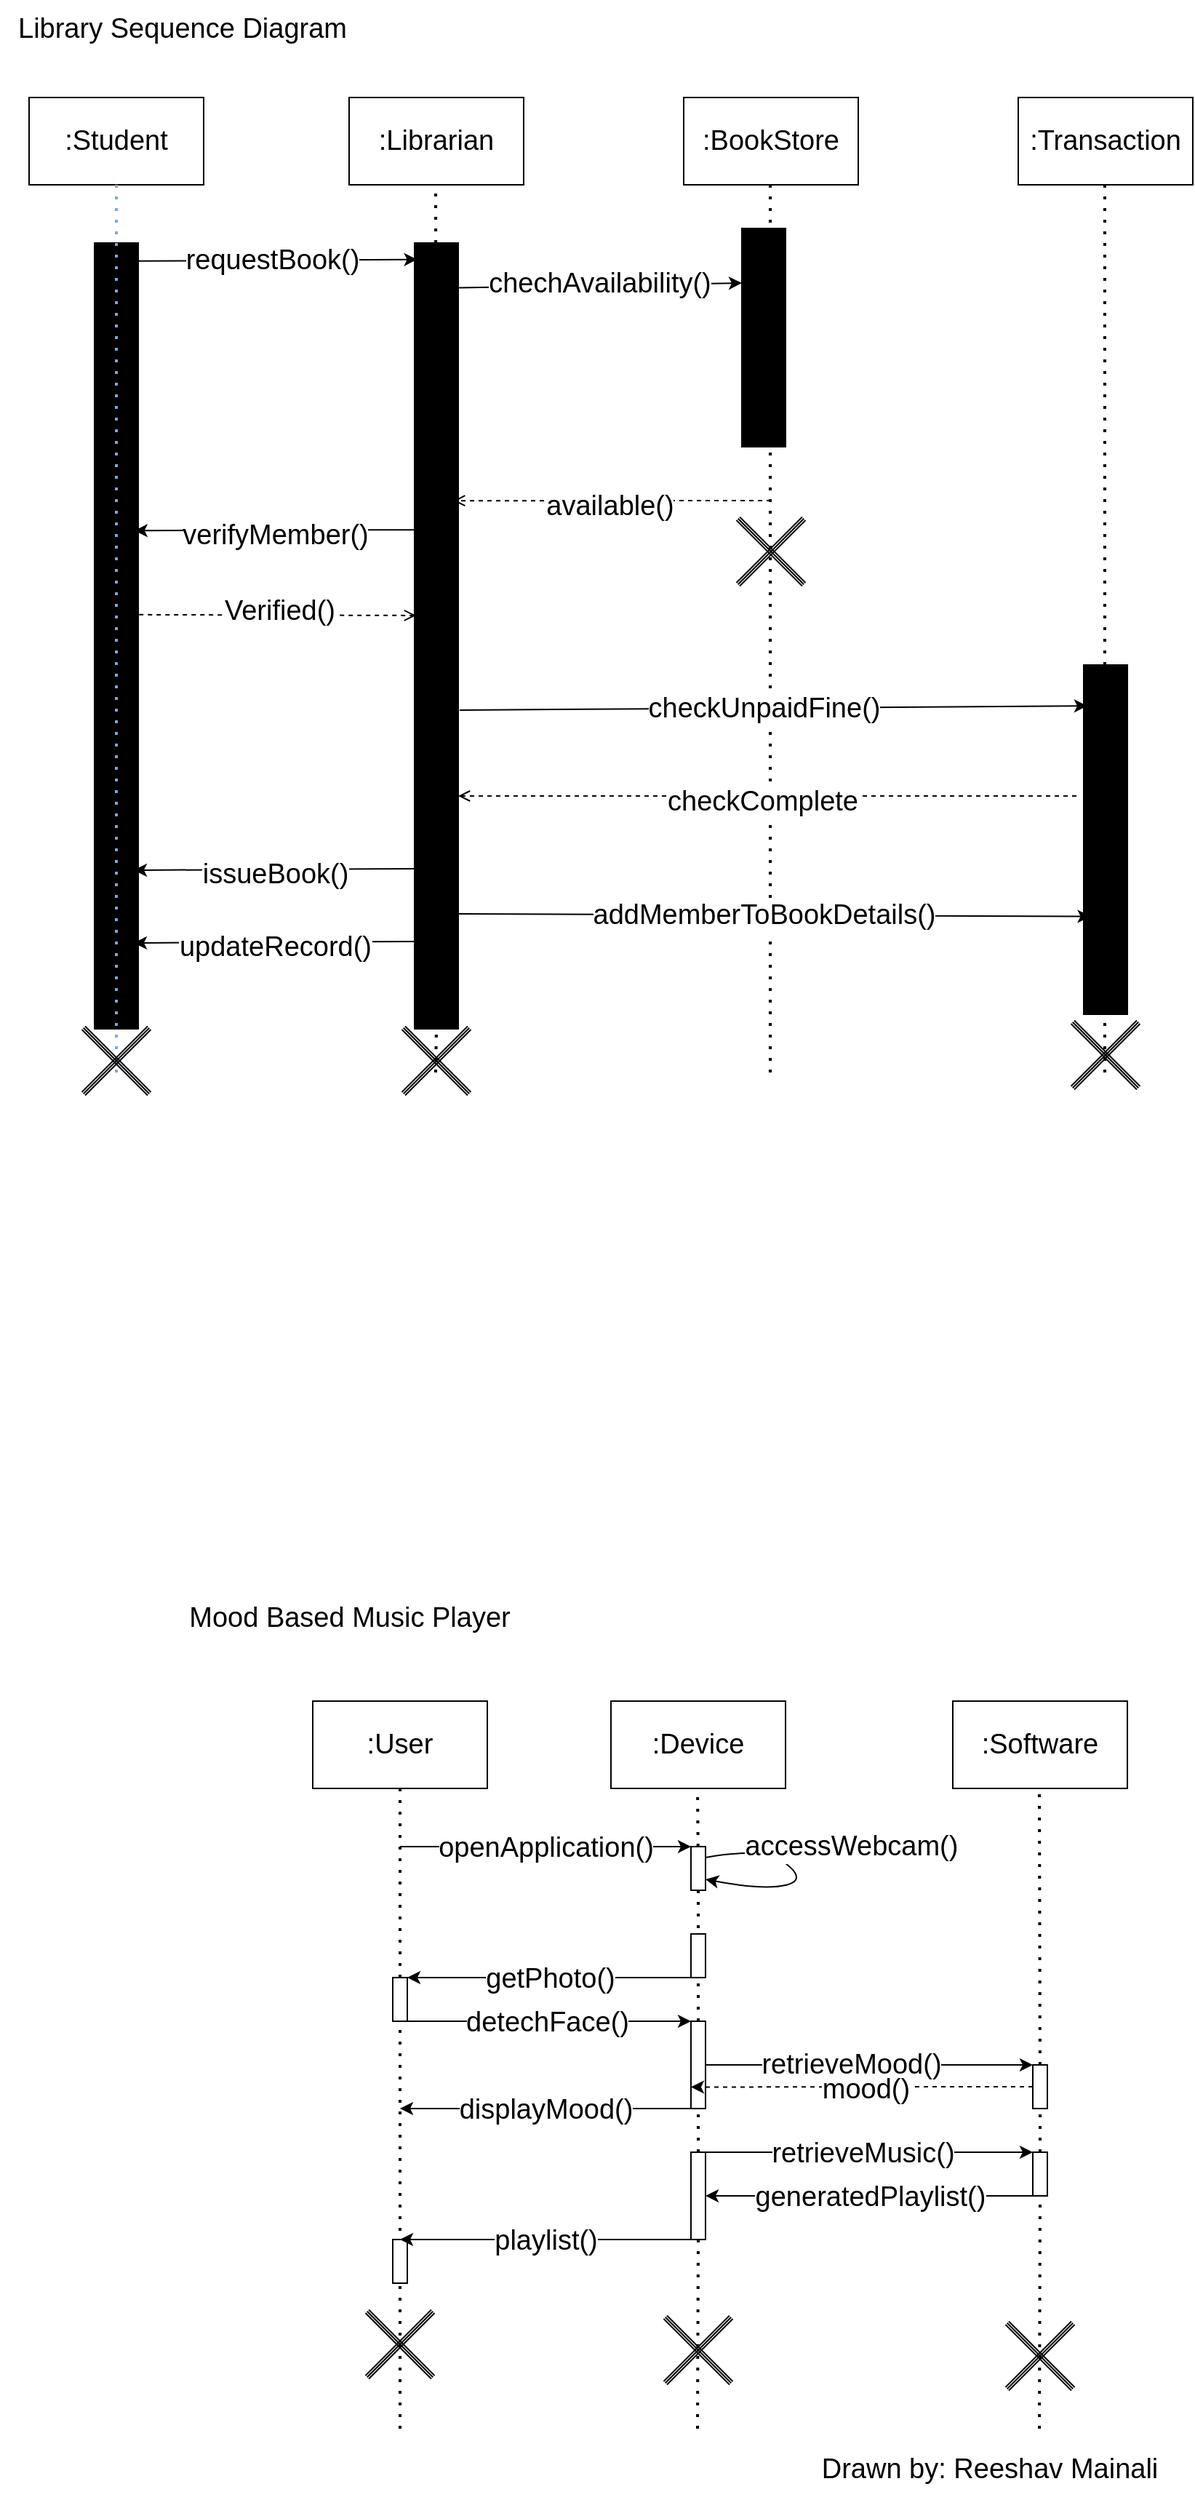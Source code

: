 <mxfile>
    <diagram name="Page-1" id="gF47ZrCPspih5D5STg21">
        <mxGraphModel dx="1275" dy="1178" grid="1" gridSize="10" guides="1" tooltips="1" connect="1" arrows="0" fold="1" page="1" pageScale="1" pageWidth="850" pageHeight="1100" math="0" shadow="0">
            <root>
                <mxCell id="0"/>
                <mxCell id="1" parent="0"/>
                <mxCell id="yREjnrGovYr2z1x9iULT-10" value="" style="rounded=0;whiteSpace=wrap;html=1;fillColor=#000000;fontSize=19;" parent="1" vertex="1">
                    <mxGeometry x="290" y="200" width="30" height="540" as="geometry"/>
                </mxCell>
                <mxCell id="yREjnrGovYr2z1x9iULT-9" value="" style="rounded=0;whiteSpace=wrap;html=1;fillColor=#000000;fontSize=19;" parent="1" vertex="1">
                    <mxGeometry x="70" y="200" width="30" height="540" as="geometry"/>
                </mxCell>
                <mxCell id="yREjnrGovYr2z1x9iULT-1" value="&lt;font style=&quot;font-size: 19px;&quot;&gt;:Student&lt;/font&gt;" style="rounded=0;whiteSpace=wrap;html=1;fontSize=19;" parent="1" vertex="1">
                    <mxGeometry x="25" y="100" width="120" height="60" as="geometry"/>
                </mxCell>
                <mxCell id="yREjnrGovYr2z1x9iULT-2" value="&lt;font style=&quot;font-size: 19px;&quot;&gt;:Librarian&lt;/font&gt;" style="rounded=0;whiteSpace=wrap;html=1;fontSize=19;" parent="1" vertex="1">
                    <mxGeometry x="245" y="100" width="120" height="60" as="geometry"/>
                </mxCell>
                <mxCell id="yREjnrGovYr2z1x9iULT-3" value="&lt;font style=&quot;font-size: 19px;&quot;&gt;:BookStore&lt;/font&gt;" style="rounded=0;whiteSpace=wrap;html=1;fontSize=19;" parent="1" vertex="1">
                    <mxGeometry x="475" y="100" width="120" height="60" as="geometry"/>
                </mxCell>
                <mxCell id="yREjnrGovYr2z1x9iULT-4" value="&lt;font style=&quot;font-size: 19px;&quot;&gt;:Transaction&lt;/font&gt;" style="rounded=0;whiteSpace=wrap;html=1;fontSize=19;" parent="1" vertex="1">
                    <mxGeometry x="705" y="100" width="120" height="60" as="geometry"/>
                </mxCell>
                <mxCell id="yREjnrGovYr2z1x9iULT-5" value="" style="endArrow=none;dashed=1;html=1;dashPattern=1 3;strokeWidth=2;rounded=0;entryX=0.5;entryY=1;entryDx=0;entryDy=0;strokeColor=#7EA6E0;fontSize=19;" parent="1" target="yREjnrGovYr2z1x9iULT-1" edge="1">
                    <mxGeometry width="50" height="50" relative="1" as="geometry">
                        <mxPoint x="85" y="770" as="sourcePoint"/>
                        <mxPoint x="95" y="280" as="targetPoint"/>
                    </mxGeometry>
                </mxCell>
                <mxCell id="yREjnrGovYr2z1x9iULT-6" value="" style="endArrow=none;dashed=1;html=1;dashPattern=1 3;strokeWidth=2;rounded=0;entryX=0.5;entryY=1;entryDx=0;entryDy=0;fontSize=19;" parent="1" source="yREjnrGovYr2z1x9iULT-10" edge="1">
                    <mxGeometry width="50" height="50" relative="1" as="geometry">
                        <mxPoint x="304.5" y="770" as="sourcePoint"/>
                        <mxPoint x="304.5" y="160" as="targetPoint"/>
                    </mxGeometry>
                </mxCell>
                <mxCell id="yREjnrGovYr2z1x9iULT-7" value="" style="endArrow=none;dashed=1;html=1;dashPattern=1 3;strokeWidth=2;rounded=0;entryX=0.5;entryY=1;entryDx=0;entryDy=0;fontSize=19;" parent="1" edge="1">
                    <mxGeometry width="50" height="50" relative="1" as="geometry">
                        <mxPoint x="534.5" y="770" as="sourcePoint"/>
                        <mxPoint x="534.5" y="160" as="targetPoint"/>
                    </mxGeometry>
                </mxCell>
                <mxCell id="yREjnrGovYr2z1x9iULT-8" value="" style="endArrow=none;dashed=1;html=1;dashPattern=1 3;strokeWidth=2;rounded=0;entryX=0.5;entryY=1;entryDx=0;entryDy=0;fontSize=19;" parent="1" edge="1">
                    <mxGeometry width="50" height="50" relative="1" as="geometry">
                        <mxPoint x="764.5" y="770" as="sourcePoint"/>
                        <mxPoint x="764.5" y="160" as="targetPoint"/>
                    </mxGeometry>
                </mxCell>
                <mxCell id="yREjnrGovYr2z1x9iULT-11" value="" style="endArrow=none;dashed=1;html=1;dashPattern=1 3;strokeWidth=2;rounded=0;entryX=0.5;entryY=1;entryDx=0;entryDy=0;fontSize=19;" parent="1" target="yREjnrGovYr2z1x9iULT-10" edge="1">
                    <mxGeometry width="50" height="50" relative="1" as="geometry">
                        <mxPoint x="304.5" y="770" as="sourcePoint"/>
                        <mxPoint x="304.5" y="160" as="targetPoint"/>
                    </mxGeometry>
                </mxCell>
                <mxCell id="yREjnrGovYr2z1x9iULT-12" value="" style="rounded=0;whiteSpace=wrap;html=1;fillColor=#000000;fontSize=19;" parent="1" vertex="1">
                    <mxGeometry x="515" y="190" width="30" height="150" as="geometry"/>
                </mxCell>
                <mxCell id="yREjnrGovYr2z1x9iULT-13" value="" style="rounded=0;whiteSpace=wrap;html=1;fillColor=#000000;fontSize=19;" parent="1" vertex="1">
                    <mxGeometry x="750" y="490" width="30" height="240" as="geometry"/>
                </mxCell>
                <mxCell id="yREjnrGovYr2z1x9iULT-14" value="" style="endArrow=classic;html=1;rounded=0;exitX=0.94;exitY=0.023;exitDx=0;exitDy=0;exitPerimeter=0;entryX=0.06;entryY=0.021;entryDx=0;entryDy=0;entryPerimeter=0;fontSize=19;" parent="1" source="yREjnrGovYr2z1x9iULT-9" target="yREjnrGovYr2z1x9iULT-10" edge="1">
                    <mxGeometry width="50" height="50" relative="1" as="geometry">
                        <mxPoint x="155" y="260" as="sourcePoint"/>
                        <mxPoint x="205" y="210" as="targetPoint"/>
                    </mxGeometry>
                </mxCell>
                <mxCell id="yREjnrGovYr2z1x9iULT-15" value="&lt;span style=&quot;font-size: 19px;&quot;&gt;requestBook()&lt;/span&gt;" style="edgeLabel;html=1;align=center;verticalAlign=middle;resizable=0;points=[];fontSize=19;" parent="yREjnrGovYr2z1x9iULT-14" vertex="1" connectable="0">
                    <mxGeometry x="-0.033" relative="1" as="geometry">
                        <mxPoint as="offset"/>
                    </mxGeometry>
                </mxCell>
                <mxCell id="yREjnrGovYr2z1x9iULT-16" value="" style="endArrow=classic;html=1;rounded=0;entryX=0;entryY=0.25;entryDx=0;entryDy=0;exitX=1.02;exitY=0.057;exitDx=0;exitDy=0;exitPerimeter=0;fontSize=19;" parent="1" source="yREjnrGovYr2z1x9iULT-10" target="yREjnrGovYr2z1x9iULT-12" edge="1">
                    <mxGeometry width="50" height="50" relative="1" as="geometry">
                        <mxPoint x="195" y="480" as="sourcePoint"/>
                        <mxPoint x="245" y="430" as="targetPoint"/>
                    </mxGeometry>
                </mxCell>
                <mxCell id="yREjnrGovYr2z1x9iULT-17" value="&lt;font style=&quot;font-size: 19px;&quot;&gt;chechAvailability()&lt;/font&gt;" style="edgeLabel;html=1;align=center;verticalAlign=middle;resizable=0;points=[];fontSize=19;" parent="yREjnrGovYr2z1x9iULT-16" vertex="1" connectable="0">
                    <mxGeometry x="-0.01" y="1" relative="1" as="geometry">
                        <mxPoint as="offset"/>
                    </mxGeometry>
                </mxCell>
                <mxCell id="yREjnrGovYr2z1x9iULT-18" value="" style="endArrow=open;html=1;rounded=0;entryX=0.887;entryY=0.328;entryDx=0;entryDy=0;entryPerimeter=0;endFill=0;dashed=1;fontSize=19;" parent="1" target="yREjnrGovYr2z1x9iULT-10" edge="1">
                    <mxGeometry width="50" height="50" relative="1" as="geometry">
                        <mxPoint x="535" y="377" as="sourcePoint"/>
                        <mxPoint x="455" y="330" as="targetPoint"/>
                    </mxGeometry>
                </mxCell>
                <mxCell id="yREjnrGovYr2z1x9iULT-19" value="&lt;font style=&quot;font-size: 19px;&quot;&gt;available()&lt;/font&gt;" style="edgeLabel;html=1;align=center;verticalAlign=middle;resizable=0;points=[];fontSize=19;" parent="yREjnrGovYr2z1x9iULT-18" vertex="1" connectable="0">
                    <mxGeometry x="0.018" y="4" relative="1" as="geometry">
                        <mxPoint as="offset"/>
                    </mxGeometry>
                </mxCell>
                <mxCell id="yREjnrGovYr2z1x9iULT-21" value="" style="pointerEvents=1;verticalLabelPosition=bottom;shadow=0;dashed=0;align=center;html=1;verticalAlign=top;shape=mxgraph.electrical.inductors.iron_core;rotation=45;fontSize=19;" parent="1" vertex="1">
                    <mxGeometry x="503" y="410" width="64" height="4" as="geometry"/>
                </mxCell>
                <mxCell id="yREjnrGovYr2z1x9iULT-22" value="" style="pointerEvents=1;verticalLabelPosition=bottom;shadow=0;dashed=0;align=center;html=1;verticalAlign=top;shape=mxgraph.electrical.inductors.iron_core;rotation=-45;fontSize=19;" parent="1" vertex="1">
                    <mxGeometry x="503" y="410" width="64" height="4" as="geometry"/>
                </mxCell>
                <mxCell id="yREjnrGovYr2z1x9iULT-23" value="" style="endArrow=classic;html=1;rounded=0;entryX=0.913;entryY=0.366;entryDx=0;entryDy=0;entryPerimeter=0;exitX=0.007;exitY=0.365;exitDx=0;exitDy=0;exitPerimeter=0;fontSize=19;" parent="1" source="yREjnrGovYr2z1x9iULT-10" target="yREjnrGovYr2z1x9iULT-9" edge="1">
                    <mxGeometry width="50" height="50" relative="1" as="geometry">
                        <mxPoint x="205" y="460" as="sourcePoint"/>
                        <mxPoint x="255" y="410" as="targetPoint"/>
                        <Array as="points"/>
                    </mxGeometry>
                </mxCell>
                <mxCell id="yREjnrGovYr2z1x9iULT-24" value="&lt;font style=&quot;font-size: 19px;&quot;&gt;verifyMember()&lt;/font&gt;" style="edgeLabel;html=1;align=center;verticalAlign=middle;resizable=0;points=[];fontSize=19;" parent="yREjnrGovYr2z1x9iULT-23" vertex="1" connectable="0">
                    <mxGeometry x="0.0" y="3" relative="1" as="geometry">
                        <mxPoint as="offset"/>
                    </mxGeometry>
                </mxCell>
                <mxCell id="yREjnrGovYr2z1x9iULT-25" value="" style="endArrow=open;html=1;rounded=0;entryX=0.033;entryY=0.474;entryDx=0;entryDy=0;entryPerimeter=0;endFill=0;dashed=1;exitX=1.02;exitY=0.473;exitDx=0;exitDy=0;exitPerimeter=0;fontSize=19;" parent="1" source="yREjnrGovYr2z1x9iULT-9" target="yREjnrGovYr2z1x9iULT-10" edge="1">
                    <mxGeometry width="50" height="50" relative="1" as="geometry">
                        <mxPoint x="365" y="580" as="sourcePoint"/>
                        <mxPoint x="147" y="580" as="targetPoint"/>
                    </mxGeometry>
                </mxCell>
                <mxCell id="yREjnrGovYr2z1x9iULT-30" value="&lt;font style=&quot;font-size: 19px;&quot;&gt;Verified()&lt;/font&gt;" style="edgeLabel;html=1;align=center;verticalAlign=middle;resizable=0;points=[];fontSize=19;" parent="yREjnrGovYr2z1x9iULT-25" vertex="1" connectable="0">
                    <mxGeometry x="0.011" y="3" relative="1" as="geometry">
                        <mxPoint as="offset"/>
                    </mxGeometry>
                </mxCell>
                <mxCell id="yREjnrGovYr2z1x9iULT-31" value="" style="endArrow=classic;html=1;rounded=0;exitX=0.94;exitY=0.023;exitDx=0;exitDy=0;exitPerimeter=0;entryX=0.083;entryY=0.117;entryDx=0;entryDy=0;entryPerimeter=0;fontSize=19;" parent="1" target="yREjnrGovYr2z1x9iULT-13" edge="1">
                    <mxGeometry width="50" height="50" relative="1" as="geometry">
                        <mxPoint x="321" y="521" as="sourcePoint"/>
                        <mxPoint x="745" y="520" as="targetPoint"/>
                    </mxGeometry>
                </mxCell>
                <mxCell id="yREjnrGovYr2z1x9iULT-32" value="&lt;span style=&quot;font-size: 19px;&quot;&gt;checkUnpaidFine()&lt;/span&gt;" style="edgeLabel;html=1;align=center;verticalAlign=middle;resizable=0;points=[];fontSize=19;" parent="yREjnrGovYr2z1x9iULT-31" vertex="1" connectable="0">
                    <mxGeometry x="-0.033" relative="1" as="geometry">
                        <mxPoint as="offset"/>
                    </mxGeometry>
                </mxCell>
                <mxCell id="yREjnrGovYr2z1x9iULT-33" value="" style="endArrow=open;html=1;rounded=0;entryX=0.887;entryY=0.328;entryDx=0;entryDy=0;entryPerimeter=0;endFill=0;dashed=1;fontSize=19;" parent="1" edge="1">
                    <mxGeometry width="50" height="50" relative="1" as="geometry">
                        <mxPoint x="745" y="580" as="sourcePoint"/>
                        <mxPoint x="320" y="580" as="targetPoint"/>
                    </mxGeometry>
                </mxCell>
                <mxCell id="yREjnrGovYr2z1x9iULT-34" value="&lt;span style=&quot;font-size: 19px;&quot;&gt;checkComplete&lt;/span&gt;" style="edgeLabel;html=1;align=center;verticalAlign=middle;resizable=0;points=[];fontSize=19;" parent="yREjnrGovYr2z1x9iULT-33" vertex="1" connectable="0">
                    <mxGeometry x="0.018" y="4" relative="1" as="geometry">
                        <mxPoint as="offset"/>
                    </mxGeometry>
                </mxCell>
                <mxCell id="yREjnrGovYr2z1x9iULT-36" value="&lt;font style=&quot;font-size: 19px;&quot;&gt;:User&lt;/font&gt;" style="rounded=0;whiteSpace=wrap;html=1;fontSize=19;" parent="1" vertex="1">
                    <mxGeometry x="220" y="1202" width="120" height="60" as="geometry"/>
                </mxCell>
                <mxCell id="yREjnrGovYr2z1x9iULT-37" value="&lt;font style=&quot;font-size: 19px;&quot;&gt;:Device&lt;/font&gt;" style="rounded=0;whiteSpace=wrap;html=1;fontSize=19;" parent="1" vertex="1">
                    <mxGeometry x="425" y="1202" width="120" height="60" as="geometry"/>
                </mxCell>
                <mxCell id="yREjnrGovYr2z1x9iULT-38" value="&lt;font style=&quot;font-size: 19px;&quot;&gt;:Software&lt;/font&gt;" style="rounded=0;whiteSpace=wrap;html=1;fontSize=19;" parent="1" vertex="1">
                    <mxGeometry x="660" y="1202" width="120" height="60" as="geometry"/>
                </mxCell>
                <mxCell id="yREjnrGovYr2z1x9iULT-39" value="" style="endArrow=none;dashed=1;html=1;dashPattern=1 3;strokeWidth=2;rounded=0;entryX=0.5;entryY=1;entryDx=0;entryDy=0;fontSize=19;" parent="1" source="yREjnrGovYr2z1x9iULT-49" target="yREjnrGovYr2z1x9iULT-36" edge="1">
                    <mxGeometry width="50" height="50" relative="1" as="geometry">
                        <mxPoint x="280" y="1702" as="sourcePoint"/>
                        <mxPoint x="290" y="1322" as="targetPoint"/>
                    </mxGeometry>
                </mxCell>
                <mxCell id="yREjnrGovYr2z1x9iULT-40" value="" style="endArrow=none;dashed=1;html=1;dashPattern=1 3;strokeWidth=2;rounded=0;entryX=0.5;entryY=1;entryDx=0;entryDy=0;fontSize=19;" parent="1" source="yREjnrGovYr2z1x9iULT-44" edge="1">
                    <mxGeometry width="50" height="50" relative="1" as="geometry">
                        <mxPoint x="484.5" y="1702" as="sourcePoint"/>
                        <mxPoint x="484.5" y="1262" as="targetPoint"/>
                    </mxGeometry>
                </mxCell>
                <mxCell id="yREjnrGovYr2z1x9iULT-41" value="" style="endArrow=none;dashed=1;html=1;dashPattern=1 3;strokeWidth=2;rounded=0;entryX=0.5;entryY=1;entryDx=0;entryDy=0;fontSize=19;" parent="1" source="yREjnrGovYr2z1x9iULT-58" edge="1">
                    <mxGeometry width="50" height="50" relative="1" as="geometry">
                        <mxPoint x="719.5" y="1702" as="sourcePoint"/>
                        <mxPoint x="719.5" y="1262" as="targetPoint"/>
                    </mxGeometry>
                </mxCell>
                <mxCell id="yREjnrGovYr2z1x9iULT-42" value="" style="endArrow=classic;html=1;rounded=0;fontSize=19;" parent="1" edge="1">
                    <mxGeometry width="50" height="50" relative="1" as="geometry">
                        <mxPoint x="280" y="1302" as="sourcePoint"/>
                        <mxPoint x="480" y="1302" as="targetPoint"/>
                    </mxGeometry>
                </mxCell>
                <mxCell id="yREjnrGovYr2z1x9iULT-43" value="&lt;font style=&quot;font-size: 19px;&quot;&gt;openApplication()&lt;/font&gt;" style="edgeLabel;html=1;align=center;verticalAlign=middle;resizable=0;points=[];fontSize=19;" parent="yREjnrGovYr2z1x9iULT-42" vertex="1" connectable="0">
                    <mxGeometry x="-0.002" y="-1" relative="1" as="geometry">
                        <mxPoint as="offset"/>
                    </mxGeometry>
                </mxCell>
                <mxCell id="yREjnrGovYr2z1x9iULT-45" value="" style="endArrow=none;dashed=1;html=1;dashPattern=1 3;strokeWidth=2;rounded=0;entryX=0.5;entryY=1;entryDx=0;entryDy=0;fontSize=19;" parent="1" source="yREjnrGovYr2z1x9iULT-54" target="yREjnrGovYr2z1x9iULT-44" edge="1">
                    <mxGeometry width="50" height="50" relative="1" as="geometry">
                        <mxPoint x="484.5" y="1702" as="sourcePoint"/>
                        <mxPoint x="484.5" y="1262" as="targetPoint"/>
                    </mxGeometry>
                </mxCell>
                <mxCell id="yREjnrGovYr2z1x9iULT-44" value="" style="rounded=0;whiteSpace=wrap;html=1;fontSize=19;" parent="1" vertex="1">
                    <mxGeometry x="480" y="1302" width="10" height="30" as="geometry"/>
                </mxCell>
                <mxCell id="yREjnrGovYr2z1x9iULT-46" value="" style="rounded=0;whiteSpace=wrap;html=1;fontSize=19;" parent="1" vertex="1">
                    <mxGeometry x="480" y="1362" width="10" height="30" as="geometry"/>
                </mxCell>
                <mxCell id="yREjnrGovYr2z1x9iULT-47" value="" style="curved=1;endArrow=classic;html=1;rounded=0;entryX=1;entryY=0.75;entryDx=0;entryDy=0;exitX=1;exitY=0.25;exitDx=0;exitDy=0;fontSize=19;" parent="1" source="yREjnrGovYr2z1x9iULT-44" target="yREjnrGovYr2z1x9iULT-44" edge="1">
                    <mxGeometry width="50" height="50" relative="1" as="geometry">
                        <mxPoint x="530" y="1442" as="sourcePoint"/>
                        <mxPoint x="580" y="1392" as="targetPoint"/>
                        <Array as="points">
                            <mxPoint x="530" y="1302"/>
                            <mxPoint x="560" y="1325"/>
                            <mxPoint x="530" y="1332"/>
                        </Array>
                    </mxGeometry>
                </mxCell>
                <mxCell id="yREjnrGovYr2z1x9iULT-48" value="accessWebcam()" style="edgeLabel;html=1;align=center;verticalAlign=middle;resizable=0;points=[];fontSize=19;" parent="yREjnrGovYr2z1x9iULT-47" vertex="1" connectable="0">
                    <mxGeometry x="-0.02" y="-1" relative="1" as="geometry">
                        <mxPoint x="34" y="-21" as="offset"/>
                    </mxGeometry>
                </mxCell>
                <mxCell id="yREjnrGovYr2z1x9iULT-50" value="" style="endArrow=none;dashed=1;html=1;dashPattern=1 3;strokeWidth=2;rounded=0;entryX=0.5;entryY=1;entryDx=0;entryDy=0;fontSize=19;" parent="1" target="yREjnrGovYr2z1x9iULT-49" edge="1">
                    <mxGeometry width="50" height="50" relative="1" as="geometry">
                        <mxPoint x="280" y="1702" as="sourcePoint"/>
                        <mxPoint x="280" y="1262" as="targetPoint"/>
                    </mxGeometry>
                </mxCell>
                <mxCell id="yREjnrGovYr2z1x9iULT-49" value="" style="rounded=0;whiteSpace=wrap;html=1;fontSize=19;" parent="1" vertex="1">
                    <mxGeometry x="275" y="1392" width="10" height="30" as="geometry"/>
                </mxCell>
                <mxCell id="yREjnrGovYr2z1x9iULT-51" value="" style="endArrow=classic;html=1;rounded=0;entryX=1;entryY=0;entryDx=0;entryDy=0;exitX=0;exitY=1;exitDx=0;exitDy=0;fontSize=19;" parent="1" source="yREjnrGovYr2z1x9iULT-46" target="yREjnrGovYr2z1x9iULT-49" edge="1">
                    <mxGeometry width="50" height="50" relative="1" as="geometry">
                        <mxPoint x="350" y="1472" as="sourcePoint"/>
                        <mxPoint x="400" y="1422" as="targetPoint"/>
                        <Array as="points"/>
                    </mxGeometry>
                </mxCell>
                <mxCell id="yREjnrGovYr2z1x9iULT-53" value="getPhoto()" style="edgeLabel;html=1;align=center;verticalAlign=middle;resizable=0;points=[];fontSize=19;" parent="yREjnrGovYr2z1x9iULT-51" vertex="1" connectable="0">
                    <mxGeometry x="0.001" y="1" relative="1" as="geometry">
                        <mxPoint as="offset"/>
                    </mxGeometry>
                </mxCell>
                <mxCell id="yREjnrGovYr2z1x9iULT-55" value="" style="endArrow=none;dashed=1;html=1;dashPattern=1 3;strokeWidth=2;rounded=0;entryX=0.5;entryY=1;entryDx=0;entryDy=0;fontSize=19;" parent="1" source="yREjnrGovYr2z1x9iULT-80" target="yREjnrGovYr2z1x9iULT-54" edge="1">
                    <mxGeometry width="50" height="50" relative="1" as="geometry">
                        <mxPoint x="484.5" y="1702" as="sourcePoint"/>
                        <mxPoint x="485" y="1332" as="targetPoint"/>
                    </mxGeometry>
                </mxCell>
                <mxCell id="yREjnrGovYr2z1x9iULT-60" style="edgeStyle=orthogonalEdgeStyle;rounded=0;orthogonalLoop=1;jettySize=auto;html=1;exitX=1;exitY=1;exitDx=0;exitDy=0;fontSize=19;" parent="1" source="yREjnrGovYr2z1x9iULT-54" edge="1">
                    <mxGeometry relative="1" as="geometry">
                        <mxPoint x="715" y="1452" as="targetPoint"/>
                        <Array as="points">
                            <mxPoint x="660" y="1452"/>
                            <mxPoint x="660" y="1452"/>
                        </Array>
                    </mxGeometry>
                </mxCell>
                <mxCell id="yREjnrGovYr2z1x9iULT-61" value="retrieveMood()" style="edgeLabel;html=1;align=center;verticalAlign=middle;resizable=0;points=[];fontSize=19;" parent="yREjnrGovYr2z1x9iULT-60" vertex="1" connectable="0">
                    <mxGeometry x="0.021" relative="1" as="geometry">
                        <mxPoint as="offset"/>
                    </mxGeometry>
                </mxCell>
                <mxCell id="yREjnrGovYr2z1x9iULT-54" value="" style="rounded=0;whiteSpace=wrap;html=1;fontSize=19;" parent="1" vertex="1">
                    <mxGeometry x="480" y="1422" width="10" height="60" as="geometry"/>
                </mxCell>
                <mxCell id="yREjnrGovYr2z1x9iULT-56" value="" style="endArrow=classic;html=1;rounded=0;exitX=0.75;exitY=1;exitDx=0;exitDy=0;entryX=0;entryY=0;entryDx=0;entryDy=0;fontSize=19;" parent="1" source="yREjnrGovYr2z1x9iULT-49" target="yREjnrGovYr2z1x9iULT-54" edge="1">
                    <mxGeometry width="50" height="50" relative="1" as="geometry">
                        <mxPoint x="320" y="1472" as="sourcePoint"/>
                        <mxPoint x="370" y="1422" as="targetPoint"/>
                    </mxGeometry>
                </mxCell>
                <mxCell id="yREjnrGovYr2z1x9iULT-57" value="detechFace()" style="edgeLabel;html=1;align=center;verticalAlign=middle;resizable=0;points=[];fontSize=19;" parent="yREjnrGovYr2z1x9iULT-56" vertex="1" connectable="0">
                    <mxGeometry x="-0.001" y="-1" relative="1" as="geometry">
                        <mxPoint as="offset"/>
                    </mxGeometry>
                </mxCell>
                <mxCell id="yREjnrGovYr2z1x9iULT-59" value="" style="endArrow=none;dashed=1;html=1;dashPattern=1 3;strokeWidth=2;rounded=0;entryX=0.5;entryY=1;entryDx=0;entryDy=0;fontSize=19;" parent="1" source="yREjnrGovYr2z1x9iULT-69" target="yREjnrGovYr2z1x9iULT-58" edge="1">
                    <mxGeometry width="50" height="50" relative="1" as="geometry">
                        <mxPoint x="719.5" y="1702" as="sourcePoint"/>
                        <mxPoint x="719.5" y="1262" as="targetPoint"/>
                    </mxGeometry>
                </mxCell>
                <mxCell id="yREjnrGovYr2z1x9iULT-62" style="edgeStyle=orthogonalEdgeStyle;rounded=0;orthogonalLoop=1;jettySize=auto;html=1;exitX=0;exitY=0.5;exitDx=0;exitDy=0;dashed=1;fontSize=19;" parent="1" source="yREjnrGovYr2z1x9iULT-58" edge="1">
                    <mxGeometry relative="1" as="geometry">
                        <mxPoint x="480" y="1467.25" as="targetPoint"/>
                        <Array as="points">
                            <mxPoint x="660" y="1467"/>
                            <mxPoint x="660" y="1467"/>
                        </Array>
                    </mxGeometry>
                </mxCell>
                <mxCell id="yREjnrGovYr2z1x9iULT-63" value="mood()" style="edgeLabel;html=1;align=center;verticalAlign=middle;resizable=0;points=[];fontSize=19;" parent="yREjnrGovYr2z1x9iULT-62" vertex="1" connectable="0">
                    <mxGeometry x="-0.001" y="3" relative="1" as="geometry">
                        <mxPoint x="2" y="-1" as="offset"/>
                    </mxGeometry>
                </mxCell>
                <mxCell id="yREjnrGovYr2z1x9iULT-58" value="" style="rounded=0;whiteSpace=wrap;html=1;fontSize=19;" parent="1" vertex="1">
                    <mxGeometry x="715" y="1452" width="10" height="30" as="geometry"/>
                </mxCell>
                <mxCell id="yREjnrGovYr2z1x9iULT-66" value="" style="endArrow=classic;html=1;rounded=0;exitX=0;exitY=1;exitDx=0;exitDy=0;fontSize=19;" parent="1" edge="1">
                    <mxGeometry width="50" height="50" relative="1" as="geometry">
                        <mxPoint x="480" y="1482" as="sourcePoint"/>
                        <mxPoint x="280" y="1482" as="targetPoint"/>
                        <Array as="points"/>
                    </mxGeometry>
                </mxCell>
                <mxCell id="yREjnrGovYr2z1x9iULT-67" value="displayMood()" style="edgeLabel;html=1;align=center;verticalAlign=middle;resizable=0;points=[];fontSize=19;" parent="yREjnrGovYr2z1x9iULT-66" vertex="1" connectable="0">
                    <mxGeometry x="0.001" y="1" relative="1" as="geometry">
                        <mxPoint as="offset"/>
                    </mxGeometry>
                </mxCell>
                <mxCell id="yREjnrGovYr2z1x9iULT-70" value="" style="endArrow=none;dashed=1;html=1;dashPattern=1 3;strokeWidth=2;rounded=0;entryX=0.5;entryY=1;entryDx=0;entryDy=0;fontSize=19;" parent="1" target="yREjnrGovYr2z1x9iULT-69" edge="1">
                    <mxGeometry width="50" height="50" relative="1" as="geometry">
                        <mxPoint x="719.5" y="1702" as="sourcePoint"/>
                        <mxPoint x="720" y="1482" as="targetPoint"/>
                    </mxGeometry>
                </mxCell>
                <mxCell id="yREjnrGovYr2z1x9iULT-69" value="" style="rounded=0;whiteSpace=wrap;html=1;fontSize=19;" parent="1" vertex="1">
                    <mxGeometry x="715" y="1512" width="10" height="30" as="geometry"/>
                </mxCell>
                <mxCell id="yREjnrGovYr2z1x9iULT-73" value="" style="endArrow=classic;html=1;rounded=0;fontSize=19;" parent="1" edge="1">
                    <mxGeometry width="50" height="50" relative="1" as="geometry">
                        <mxPoint x="480" y="1512" as="sourcePoint"/>
                        <mxPoint x="715" y="1512" as="targetPoint"/>
                    </mxGeometry>
                </mxCell>
                <mxCell id="yREjnrGovYr2z1x9iULT-74" value="&lt;span style=&quot;font-size: 19px;&quot;&gt;retrieveMusic()&lt;/span&gt;" style="edgeLabel;html=1;align=center;verticalAlign=middle;resizable=0;points=[];fontSize=19;" parent="yREjnrGovYr2z1x9iULT-73" vertex="1" connectable="0">
                    <mxGeometry x="-0.002" y="-1" relative="1" as="geometry">
                        <mxPoint as="offset"/>
                    </mxGeometry>
                </mxCell>
                <mxCell id="yREjnrGovYr2z1x9iULT-75" value="" style="endArrow=classic;html=1;rounded=0;exitX=0;exitY=1;exitDx=0;exitDy=0;entryX=1;entryY=0.5;entryDx=0;entryDy=0;fontSize=19;" parent="1" target="yREjnrGovYr2z1x9iULT-80" edge="1">
                    <mxGeometry width="50" height="50" relative="1" as="geometry">
                        <mxPoint x="715" y="1542" as="sourcePoint"/>
                        <mxPoint x="480" y="1542" as="targetPoint"/>
                        <Array as="points"/>
                    </mxGeometry>
                </mxCell>
                <mxCell id="yREjnrGovYr2z1x9iULT-76" value="generatedPlaylist()" style="edgeLabel;html=1;align=center;verticalAlign=middle;resizable=0;points=[];fontSize=19;" parent="yREjnrGovYr2z1x9iULT-75" vertex="1" connectable="0">
                    <mxGeometry x="0.001" y="1" relative="1" as="geometry">
                        <mxPoint as="offset"/>
                    </mxGeometry>
                </mxCell>
                <mxCell id="yREjnrGovYr2z1x9iULT-81" value="" style="endArrow=none;dashed=1;html=1;dashPattern=1 3;strokeWidth=2;rounded=0;entryX=0.5;entryY=1;entryDx=0;entryDy=0;fontSize=19;" parent="1" target="yREjnrGovYr2z1x9iULT-80" edge="1">
                    <mxGeometry width="50" height="50" relative="1" as="geometry">
                        <mxPoint x="484.5" y="1702" as="sourcePoint"/>
                        <mxPoint x="485" y="1452" as="targetPoint"/>
                    </mxGeometry>
                </mxCell>
                <mxCell id="yREjnrGovYr2z1x9iULT-80" value="" style="rounded=0;whiteSpace=wrap;html=1;fontSize=19;" parent="1" vertex="1">
                    <mxGeometry x="480" y="1512" width="10" height="60" as="geometry"/>
                </mxCell>
                <mxCell id="yREjnrGovYr2z1x9iULT-82" value="" style="rounded=0;whiteSpace=wrap;html=1;fontSize=19;" parent="1" vertex="1">
                    <mxGeometry x="275" y="1572" width="10" height="30" as="geometry"/>
                </mxCell>
                <mxCell id="yREjnrGovYr2z1x9iULT-84" value="" style="endArrow=classic;html=1;rounded=0;exitX=0;exitY=1;exitDx=0;exitDy=0;fontSize=19;" parent="1" edge="1">
                    <mxGeometry width="50" height="50" relative="1" as="geometry">
                        <mxPoint x="480" y="1572" as="sourcePoint"/>
                        <mxPoint x="280" y="1572" as="targetPoint"/>
                        <Array as="points"/>
                    </mxGeometry>
                </mxCell>
                <mxCell id="yREjnrGovYr2z1x9iULT-85" value="playlist()" style="edgeLabel;html=1;align=center;verticalAlign=middle;resizable=0;points=[];fontSize=19;" parent="yREjnrGovYr2z1x9iULT-84" vertex="1" connectable="0">
                    <mxGeometry x="0.001" y="1" relative="1" as="geometry">
                        <mxPoint as="offset"/>
                    </mxGeometry>
                </mxCell>
                <mxCell id="yREjnrGovYr2z1x9iULT-86" value="" style="pointerEvents=1;verticalLabelPosition=bottom;shadow=0;dashed=0;align=center;html=1;verticalAlign=top;shape=mxgraph.electrical.inductors.iron_core;rotation=45;fontSize=19;" parent="1" vertex="1">
                    <mxGeometry x="248" y="1642" width="64" height="4" as="geometry"/>
                </mxCell>
                <mxCell id="yREjnrGovYr2z1x9iULT-87" value="" style="pointerEvents=1;verticalLabelPosition=bottom;shadow=0;dashed=0;align=center;html=1;verticalAlign=top;shape=mxgraph.electrical.inductors.iron_core;rotation=-45;fontSize=19;" parent="1" vertex="1">
                    <mxGeometry x="248" y="1642" width="64" height="4" as="geometry"/>
                </mxCell>
                <mxCell id="yREjnrGovYr2z1x9iULT-88" value="" style="pointerEvents=1;verticalLabelPosition=bottom;shadow=0;dashed=0;align=center;html=1;verticalAlign=top;shape=mxgraph.electrical.inductors.iron_core;rotation=45;fontSize=19;" parent="1" vertex="1">
                    <mxGeometry x="453" y="1646" width="64" height="4" as="geometry"/>
                </mxCell>
                <mxCell id="yREjnrGovYr2z1x9iULT-89" value="" style="pointerEvents=1;verticalLabelPosition=bottom;shadow=0;dashed=0;align=center;html=1;verticalAlign=top;shape=mxgraph.electrical.inductors.iron_core;rotation=-45;fontSize=19;" parent="1" vertex="1">
                    <mxGeometry x="453" y="1646" width="64" height="4" as="geometry"/>
                </mxCell>
                <mxCell id="yREjnrGovYr2z1x9iULT-90" value="" style="pointerEvents=1;verticalLabelPosition=bottom;shadow=0;dashed=0;align=center;html=1;verticalAlign=top;shape=mxgraph.electrical.inductors.iron_core;rotation=45;fontSize=19;" parent="1" vertex="1">
                    <mxGeometry x="688" y="1650" width="64" height="4" as="geometry"/>
                </mxCell>
                <mxCell id="yREjnrGovYr2z1x9iULT-91" value="" style="pointerEvents=1;verticalLabelPosition=bottom;shadow=0;dashed=0;align=center;html=1;verticalAlign=top;shape=mxgraph.electrical.inductors.iron_core;rotation=-45;fontSize=19;" parent="1" vertex="1">
                    <mxGeometry x="688" y="1650" width="64" height="4" as="geometry"/>
                </mxCell>
                <mxCell id="yREjnrGovYr2z1x9iULT-92" value="" style="endArrow=classic;html=1;rounded=0;entryX=0.913;entryY=0.366;entryDx=0;entryDy=0;entryPerimeter=0;exitX=0.007;exitY=0.365;exitDx=0;exitDy=0;exitPerimeter=0;fontSize=19;" parent="1" edge="1">
                    <mxGeometry width="50" height="50" relative="1" as="geometry">
                        <mxPoint x="290" y="630" as="sourcePoint"/>
                        <mxPoint x="97" y="631" as="targetPoint"/>
                        <Array as="points"/>
                    </mxGeometry>
                </mxCell>
                <mxCell id="yREjnrGovYr2z1x9iULT-93" value="&lt;font style=&quot;font-size: 19px;&quot;&gt;issueBook()&lt;/font&gt;" style="edgeLabel;html=1;align=center;verticalAlign=middle;resizable=0;points=[];fontSize=19;" parent="yREjnrGovYr2z1x9iULT-92" vertex="1" connectable="0">
                    <mxGeometry x="0.0" y="3" relative="1" as="geometry">
                        <mxPoint as="offset"/>
                    </mxGeometry>
                </mxCell>
                <mxCell id="yREjnrGovYr2z1x9iULT-94" value="" style="endArrow=classic;html=1;rounded=0;exitX=0.94;exitY=0.023;exitDx=0;exitDy=0;exitPerimeter=0;entryX=0.159;entryY=0.72;entryDx=0;entryDy=0;entryPerimeter=0;fontSize=19;" parent="1" target="yREjnrGovYr2z1x9iULT-13" edge="1">
                    <mxGeometry width="50" height="50" relative="1" as="geometry">
                        <mxPoint x="320" y="661" as="sourcePoint"/>
                        <mxPoint x="744" y="660" as="targetPoint"/>
                    </mxGeometry>
                </mxCell>
                <mxCell id="yREjnrGovYr2z1x9iULT-95" value="&lt;span style=&quot;font-size: 19px;&quot;&gt;addMemberToBookDetails()&lt;/span&gt;" style="edgeLabel;html=1;align=center;verticalAlign=middle;resizable=0;points=[];fontSize=19;" parent="yREjnrGovYr2z1x9iULT-94" vertex="1" connectable="0">
                    <mxGeometry x="-0.033" relative="1" as="geometry">
                        <mxPoint as="offset"/>
                    </mxGeometry>
                </mxCell>
                <mxCell id="yREjnrGovYr2z1x9iULT-96" value="" style="endArrow=classic;html=1;rounded=0;entryX=0.913;entryY=0.366;entryDx=0;entryDy=0;entryPerimeter=0;exitX=0.007;exitY=0.365;exitDx=0;exitDy=0;exitPerimeter=0;fontSize=19;" parent="1" edge="1">
                    <mxGeometry width="50" height="50" relative="1" as="geometry">
                        <mxPoint x="290" y="680" as="sourcePoint"/>
                        <mxPoint x="97" y="681" as="targetPoint"/>
                        <Array as="points"/>
                    </mxGeometry>
                </mxCell>
                <mxCell id="yREjnrGovYr2z1x9iULT-97" value="&lt;font style=&quot;font-size: 19px;&quot;&gt;updateRecord()&lt;/font&gt;" style="edgeLabel;html=1;align=center;verticalAlign=middle;resizable=0;points=[];fontSize=19;" parent="yREjnrGovYr2z1x9iULT-96" vertex="1" connectable="0">
                    <mxGeometry x="0.0" y="3" relative="1" as="geometry">
                        <mxPoint as="offset"/>
                    </mxGeometry>
                </mxCell>
                <mxCell id="yREjnrGovYr2z1x9iULT-98" value="" style="pointerEvents=1;verticalLabelPosition=bottom;shadow=0;dashed=0;align=center;html=1;verticalAlign=top;shape=mxgraph.electrical.inductors.iron_core;rotation=45;fontSize=19;" parent="1" vertex="1">
                    <mxGeometry x="53" y="760" width="64" height="4" as="geometry"/>
                </mxCell>
                <mxCell id="yREjnrGovYr2z1x9iULT-99" value="" style="pointerEvents=1;verticalLabelPosition=bottom;shadow=0;dashed=0;align=center;html=1;verticalAlign=top;shape=mxgraph.electrical.inductors.iron_core;rotation=-45;fontSize=19;" parent="1" vertex="1">
                    <mxGeometry x="53" y="760" width="64" height="4" as="geometry"/>
                </mxCell>
                <mxCell id="yREjnrGovYr2z1x9iULT-106" value="" style="pointerEvents=1;verticalLabelPosition=bottom;shadow=0;dashed=0;align=center;html=1;verticalAlign=top;shape=mxgraph.electrical.inductors.iron_core;rotation=45;fontSize=19;" parent="1" vertex="1">
                    <mxGeometry x="273" y="760" width="64" height="4" as="geometry"/>
                </mxCell>
                <mxCell id="yREjnrGovYr2z1x9iULT-107" value="" style="pointerEvents=1;verticalLabelPosition=bottom;shadow=0;dashed=0;align=center;html=1;verticalAlign=top;shape=mxgraph.electrical.inductors.iron_core;rotation=-45;fontSize=19;" parent="1" vertex="1">
                    <mxGeometry x="273" y="760" width="64" height="4" as="geometry"/>
                </mxCell>
                <mxCell id="yREjnrGovYr2z1x9iULT-108" value="" style="pointerEvents=1;verticalLabelPosition=bottom;shadow=0;dashed=0;align=center;html=1;verticalAlign=top;shape=mxgraph.electrical.inductors.iron_core;rotation=45;fontSize=19;" parent="1" vertex="1">
                    <mxGeometry x="733" y="756" width="64" height="4" as="geometry"/>
                </mxCell>
                <mxCell id="yREjnrGovYr2z1x9iULT-109" value="" style="pointerEvents=1;verticalLabelPosition=bottom;shadow=0;dashed=0;align=center;html=1;verticalAlign=top;shape=mxgraph.electrical.inductors.iron_core;rotation=-45;fontSize=19;" parent="1" vertex="1">
                    <mxGeometry x="733" y="756" width="64" height="4" as="geometry"/>
                </mxCell>
                <mxCell id="yREjnrGovYr2z1x9iULT-110" value="&lt;font style=&quot;font-size: 19px;&quot;&gt;Library Sequence Diagram&lt;/font&gt;" style="text;html=1;align=center;verticalAlign=middle;resizable=0;points=[];autosize=1;strokeColor=none;fillColor=none;fontSize=19;" parent="1" vertex="1">
                    <mxGeometry x="5" y="33" width="250" height="40" as="geometry"/>
                </mxCell>
                <mxCell id="yREjnrGovYr2z1x9iULT-111" value="&lt;font style=&quot;font-size: 19px;&quot;&gt;Mood Based Music Player&lt;/font&gt;" style="text;html=1;align=center;verticalAlign=middle;resizable=0;points=[];autosize=1;strokeColor=none;fillColor=none;fontSize=19;" parent="1" vertex="1">
                    <mxGeometry x="125" y="1125" width="240" height="40" as="geometry"/>
                </mxCell>
                <mxCell id="4" value="&lt;font style=&quot;font-size: 19px;&quot;&gt;Drawn by: Reeshav Mainali&lt;/font&gt;" style="text;html=1;align=center;verticalAlign=middle;resizable=0;points=[];autosize=1;strokeColor=none;fillColor=none;fontSize=19;" parent="1" vertex="1">
                    <mxGeometry x="560" y="1710" width="250" height="40" as="geometry"/>
                </mxCell>
            </root>
        </mxGraphModel>
    </diagram>
</mxfile>